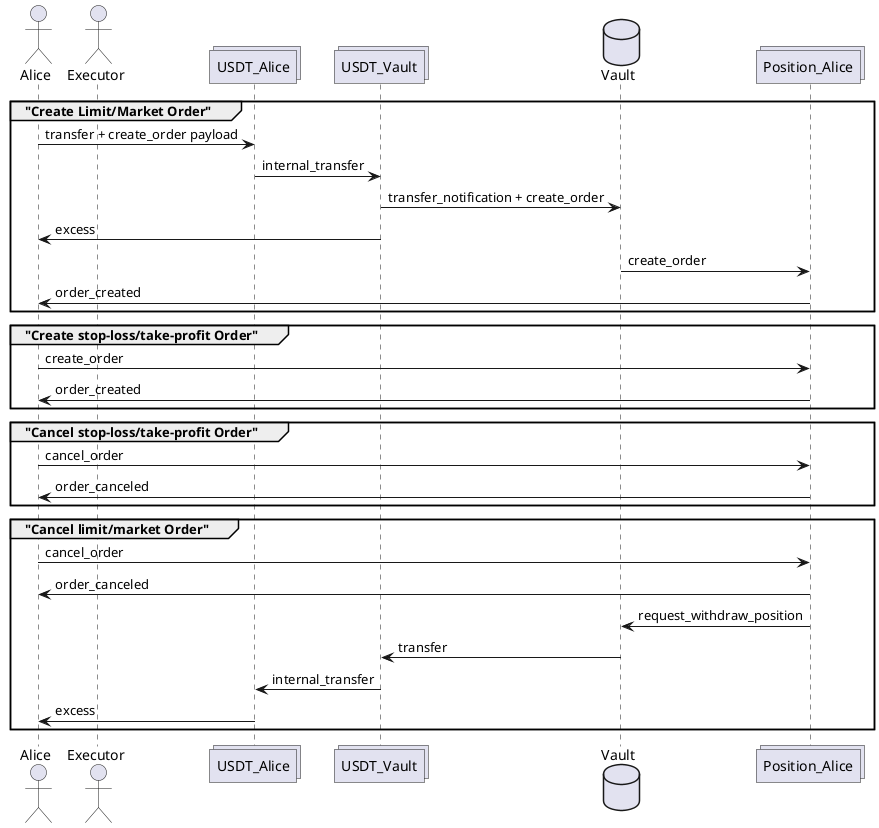 @startuml Orders
actor Alice
actor Executor

collections USDT_Alice
collections USDT_Vault

database    Vault

collections Position_Alice

group "Create Limit/Market Order"
Alice -> USDT_Alice : transfer + create_order payload
USDT_Alice -> USDT_Vault : internal_transfer
USDT_Vault -> Vault : transfer_notification + create_order
USDT_Vault -> Alice : excess
Vault -> Position_Alice : create_order
Position_Alice -> Alice : order_created
end

group "Create stop-loss/take-profit Order"
Alice -> Position_Alice : create_order
Position_Alice -> Alice : order_created
end

group "Cancel stop-loss/take-profit Order"
Alice -> Position_Alice : cancel_order
Position_Alice -> Alice : order_canceled
end

group "Cancel limit/market Order"
Alice -> Position_Alice : cancel_order
Position_Alice -> Alice : order_canceled
Position_Alice -> Vault : request_withdraw_position
Vault -> USDT_Vault : transfer
USDT_Vault -> USDT_Alice : internal_transfer
USDT_Alice -> Alice : excess
end

@enduml